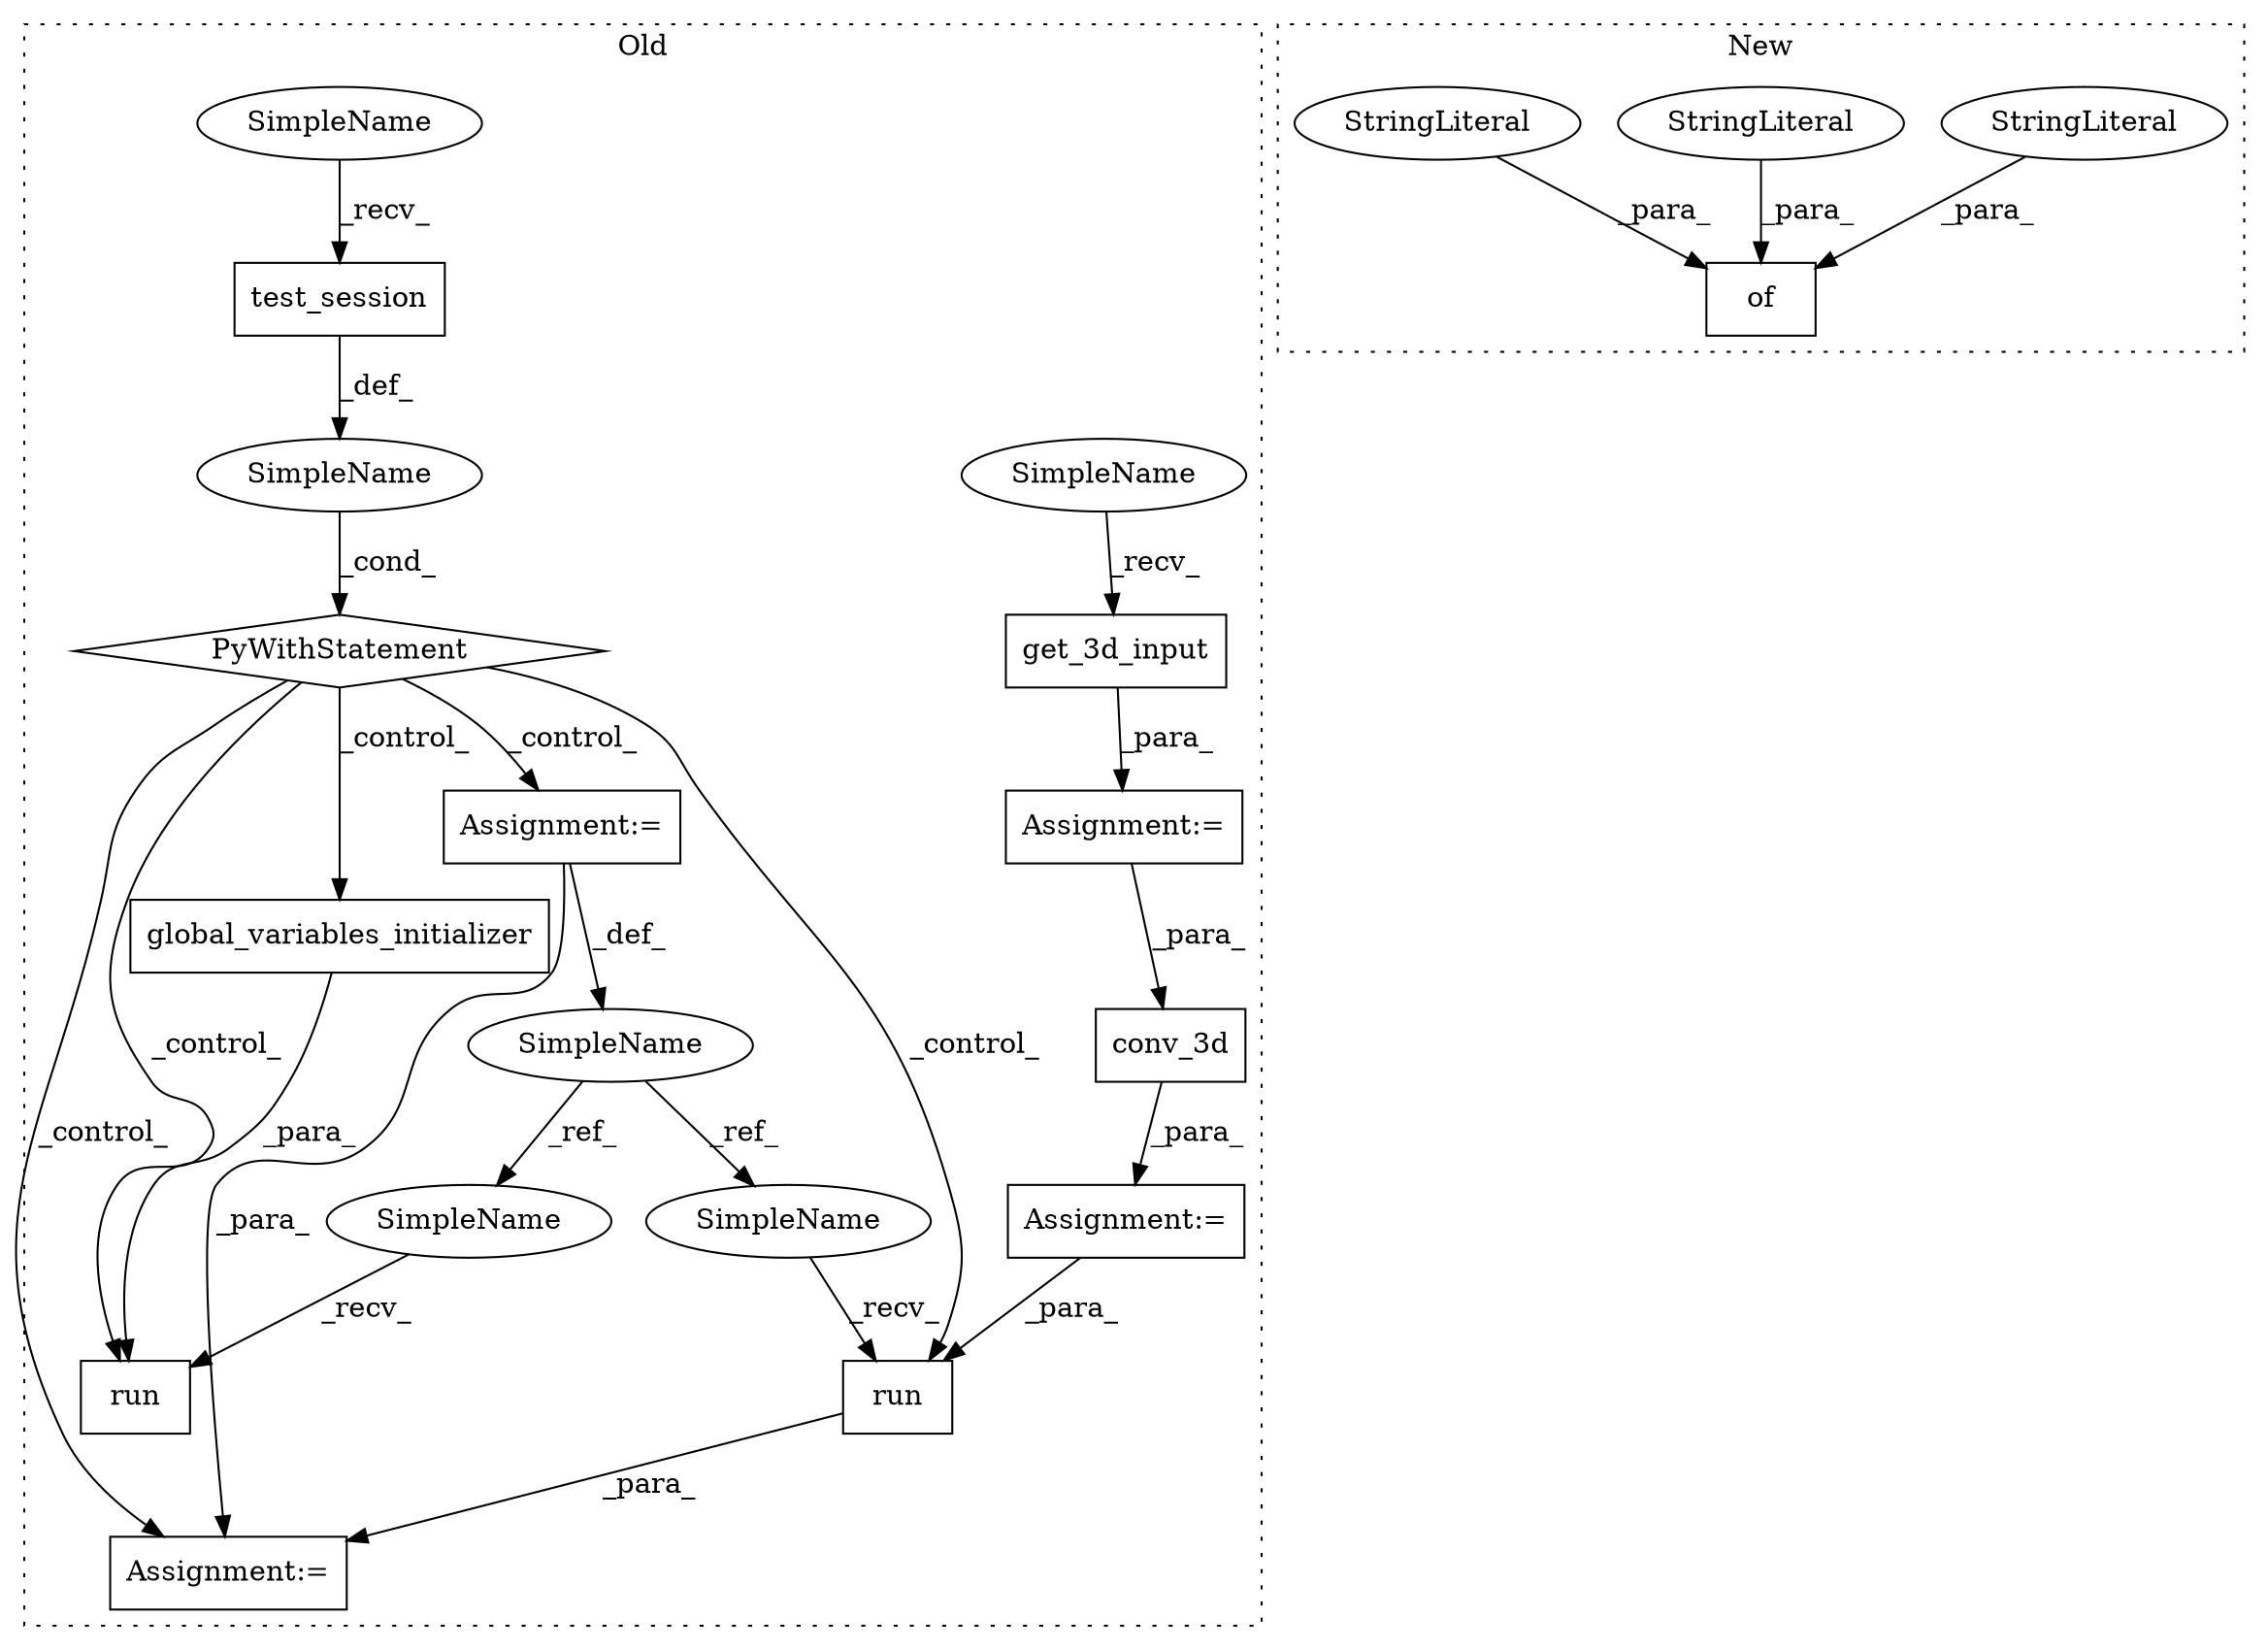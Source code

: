 digraph G {
subgraph cluster0 {
1 [label="conv_3d" a="32" s="1070,1082" l="8,1" shape="box"];
3 [label="get_3d_input" a="32" s="1005" l="14" shape="box"];
4 [label="run" a="32" s="1235,1250" l="4,1" shape="box"];
5 [label="SimpleName" a="42" s="" l="" shape="ellipse"];
6 [label="PyWithStatement" a="104" s="1109,1138" l="10,2" shape="diamond"];
7 [label="run" a="32" s="1169,1214" l="4,1" shape="box"];
8 [label="SimpleName" a="42" s="1152" l="4" shape="ellipse"];
12 [label="test_session" a="32" s="1124" l="14" shape="box"];
13 [label="global_variables_initializer" a="32" s="1184" l="30" shape="box"];
14 [label="Assignment:=" a="7" s="999" l="1" shape="box"];
15 [label="Assignment:=" a="7" s="1069" l="1" shape="box"];
16 [label="Assignment:=" a="7" s="1229" l="1" shape="box"];
17 [label="Assignment:=" a="7" s="1152" l="4" shape="box"];
18 [label="SimpleName" a="42" s="1000" l="4" shape="ellipse"];
19 [label="SimpleName" a="42" s="1119" l="4" shape="ellipse"];
20 [label="SimpleName" a="42" s="1164" l="4" shape="ellipse"];
21 [label="SimpleName" a="42" s="1230" l="4" shape="ellipse"];
label = "Old";
style="dotted";
}
subgraph cluster1 {
2 [label="of" a="32" s="2425,2488" l="3,1" shape="box"];
9 [label="StringLiteral" a="45" s="2447" l="13" shape="ellipse"];
10 [label="StringLiteral" a="45" s="2478" l="8" shape="ellipse"];
11 [label="StringLiteral" a="45" s="2428" l="15" shape="ellipse"];
label = "New";
style="dotted";
}
1 -> 15 [label="_para_"];
3 -> 14 [label="_para_"];
4 -> 16 [label="_para_"];
5 -> 6 [label="_cond_"];
6 -> 16 [label="_control_"];
6 -> 7 [label="_control_"];
6 -> 17 [label="_control_"];
6 -> 4 [label="_control_"];
6 -> 13 [label="_control_"];
8 -> 20 [label="_ref_"];
8 -> 21 [label="_ref_"];
9 -> 2 [label="_para_"];
10 -> 2 [label="_para_"];
11 -> 2 [label="_para_"];
12 -> 5 [label="_def_"];
13 -> 7 [label="_para_"];
14 -> 1 [label="_para_"];
15 -> 4 [label="_para_"];
17 -> 8 [label="_def_"];
17 -> 16 [label="_para_"];
18 -> 3 [label="_recv_"];
19 -> 12 [label="_recv_"];
20 -> 7 [label="_recv_"];
21 -> 4 [label="_recv_"];
}